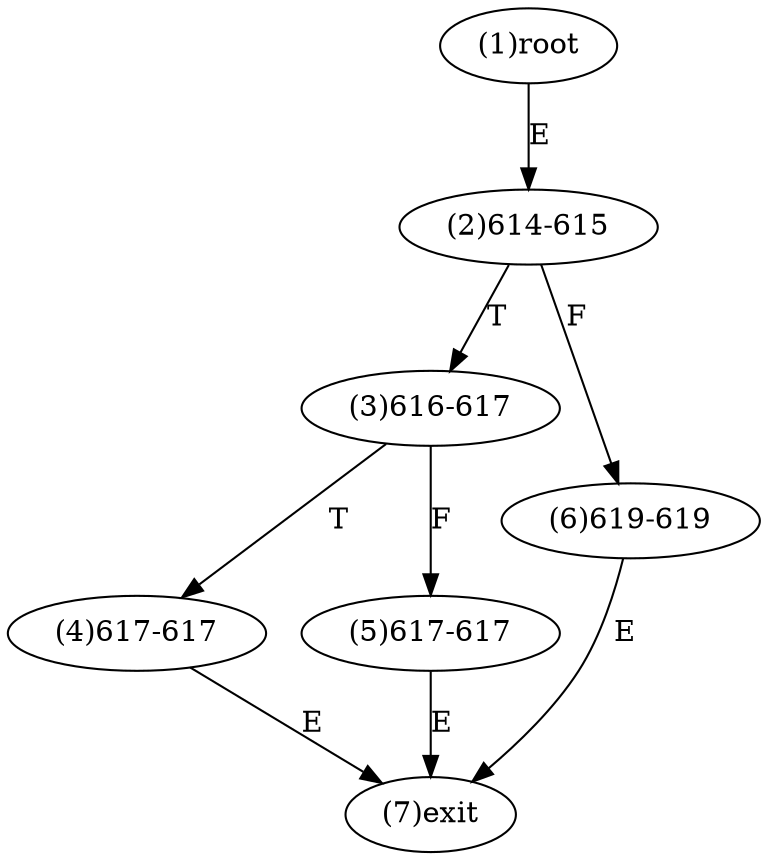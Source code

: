 digraph "" { 
1[ label="(1)root"];
2[ label="(2)614-615"];
3[ label="(3)616-617"];
4[ label="(4)617-617"];
5[ label="(5)617-617"];
6[ label="(6)619-619"];
7[ label="(7)exit"];
1->2[ label="E"];
2->6[ label="F"];
2->3[ label="T"];
3->5[ label="F"];
3->4[ label="T"];
4->7[ label="E"];
5->7[ label="E"];
6->7[ label="E"];
}
